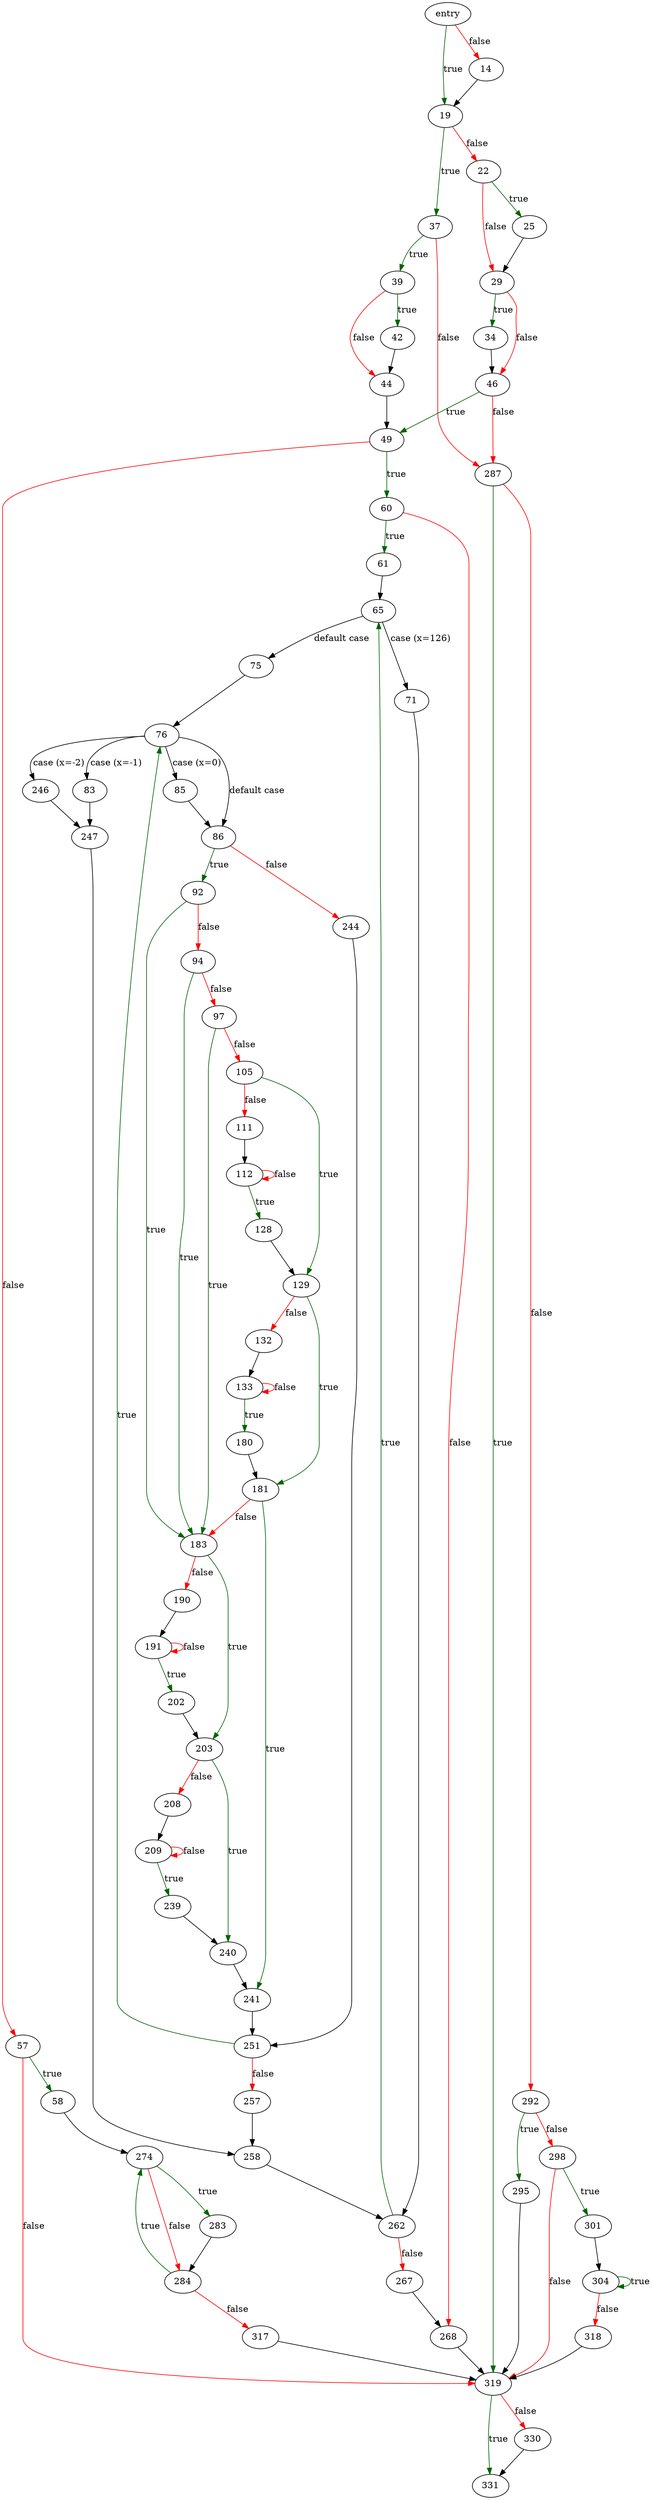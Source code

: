 digraph "quote_name_buf" {
	// Node definitions.
	6 [label=entry];
	14;
	19;
	22;
	25;
	29;
	34;
	37;
	39;
	42;
	44;
	46;
	49;
	57;
	58;
	60;
	61;
	65;
	71;
	75;
	76;
	83;
	85;
	86;
	92;
	94;
	97;
	105;
	111;
	112;
	128;
	129;
	132;
	133;
	180;
	181;
	183;
	190;
	191;
	202;
	203;
	208;
	209;
	239;
	240;
	241;
	244;
	246;
	247;
	251;
	257;
	258;
	262;
	267;
	268;
	274;
	283;
	284;
	287;
	292;
	295;
	298;
	301;
	304;
	317;
	318;
	319;
	330;
	331;

	// Edge definitions.
	6 -> 14 [
		color=red
		label=false
	];
	6 -> 19 [
		color=darkgreen
		label=true
	];
	14 -> 19;
	19 -> 22 [
		color=red
		label=false
	];
	19 -> 37 [
		color=darkgreen
		label=true
	];
	22 -> 25 [
		color=darkgreen
		label=true
	];
	22 -> 29 [
		color=red
		label=false
	];
	25 -> 29;
	29 -> 34 [
		color=darkgreen
		label=true
	];
	29 -> 46 [
		color=red
		label=false
	];
	34 -> 46;
	37 -> 39 [
		color=darkgreen
		label=true
	];
	37 -> 287 [
		color=red
		label=false
	];
	39 -> 42 [
		color=darkgreen
		label=true
	];
	39 -> 44 [
		color=red
		label=false
	];
	42 -> 44;
	44 -> 49;
	46 -> 49 [
		color=darkgreen
		label=true
	];
	46 -> 287 [
		color=red
		label=false
	];
	49 -> 57 [
		color=red
		label=false
	];
	49 -> 60 [
		color=darkgreen
		label=true
	];
	57 -> 58 [
		color=darkgreen
		label=true
	];
	57 -> 319 [
		color=red
		label=false
	];
	58 -> 274;
	60 -> 61 [
		color=darkgreen
		label=true
	];
	60 -> 268 [
		color=red
		label=false
	];
	61 -> 65;
	65 -> 71 [label="case (x=126)"];
	65 -> 75 [label="default case"];
	71 -> 262;
	75 -> 76;
	76 -> 83 [label="case (x=-1)"];
	76 -> 85 [label="case (x=0)"];
	76 -> 86 [label="default case"];
	76 -> 246 [label="case (x=-2)"];
	83 -> 247;
	85 -> 86;
	86 -> 92 [
		color=darkgreen
		label=true
	];
	86 -> 244 [
		color=red
		label=false
	];
	92 -> 94 [
		color=red
		label=false
	];
	92 -> 183 [
		color=darkgreen
		label=true
	];
	94 -> 97 [
		color=red
		label=false
	];
	94 -> 183 [
		color=darkgreen
		label=true
	];
	97 -> 105 [
		color=red
		label=false
	];
	97 -> 183 [
		color=darkgreen
		label=true
	];
	105 -> 111 [
		color=red
		label=false
	];
	105 -> 129 [
		color=darkgreen
		label=true
	];
	111 -> 112;
	112 -> 112 [
		color=red
		label=false
	];
	112 -> 128 [
		color=darkgreen
		label=true
	];
	128 -> 129;
	129 -> 132 [
		color=red
		label=false
	];
	129 -> 181 [
		color=darkgreen
		label=true
	];
	132 -> 133;
	133 -> 133 [
		color=red
		label=false
	];
	133 -> 180 [
		color=darkgreen
		label=true
	];
	180 -> 181;
	181 -> 183 [
		color=red
		label=false
	];
	181 -> 241 [
		color=darkgreen
		label=true
	];
	183 -> 190 [
		color=red
		label=false
	];
	183 -> 203 [
		color=darkgreen
		label=true
	];
	190 -> 191;
	191 -> 191 [
		color=red
		label=false
	];
	191 -> 202 [
		color=darkgreen
		label=true
	];
	202 -> 203;
	203 -> 208 [
		color=red
		label=false
	];
	203 -> 240 [
		color=darkgreen
		label=true
	];
	208 -> 209;
	209 -> 209 [
		color=red
		label=false
	];
	209 -> 239 [
		color=darkgreen
		label=true
	];
	239 -> 240;
	240 -> 241;
	241 -> 251;
	244 -> 251;
	246 -> 247;
	247 -> 258;
	251 -> 76 [
		color=darkgreen
		label=true
	];
	251 -> 257 [
		color=red
		label=false
	];
	257 -> 258;
	258 -> 262;
	262 -> 65 [
		color=darkgreen
		label=true
	];
	262 -> 267 [
		color=red
		label=false
	];
	267 -> 268;
	268 -> 319;
	274 -> 283 [
		color=darkgreen
		label=true
	];
	274 -> 284 [
		color=red
		label=false
	];
	283 -> 284;
	284 -> 274 [
		color=darkgreen
		label=true
	];
	284 -> 317 [
		color=red
		label=false
	];
	287 -> 292 [
		color=red
		label=false
	];
	287 -> 319 [
		color=darkgreen
		label=true
	];
	292 -> 295 [
		color=darkgreen
		label=true
	];
	292 -> 298 [
		color=red
		label=false
	];
	295 -> 319;
	298 -> 301 [
		color=darkgreen
		label=true
	];
	298 -> 319 [
		color=red
		label=false
	];
	301 -> 304;
	304 -> 304 [
		color=darkgreen
		label=true
	];
	304 -> 318 [
		color=red
		label=false
	];
	317 -> 319;
	318 -> 319;
	319 -> 330 [
		color=red
		label=false
	];
	319 -> 331 [
		color=darkgreen
		label=true
	];
	330 -> 331;
}